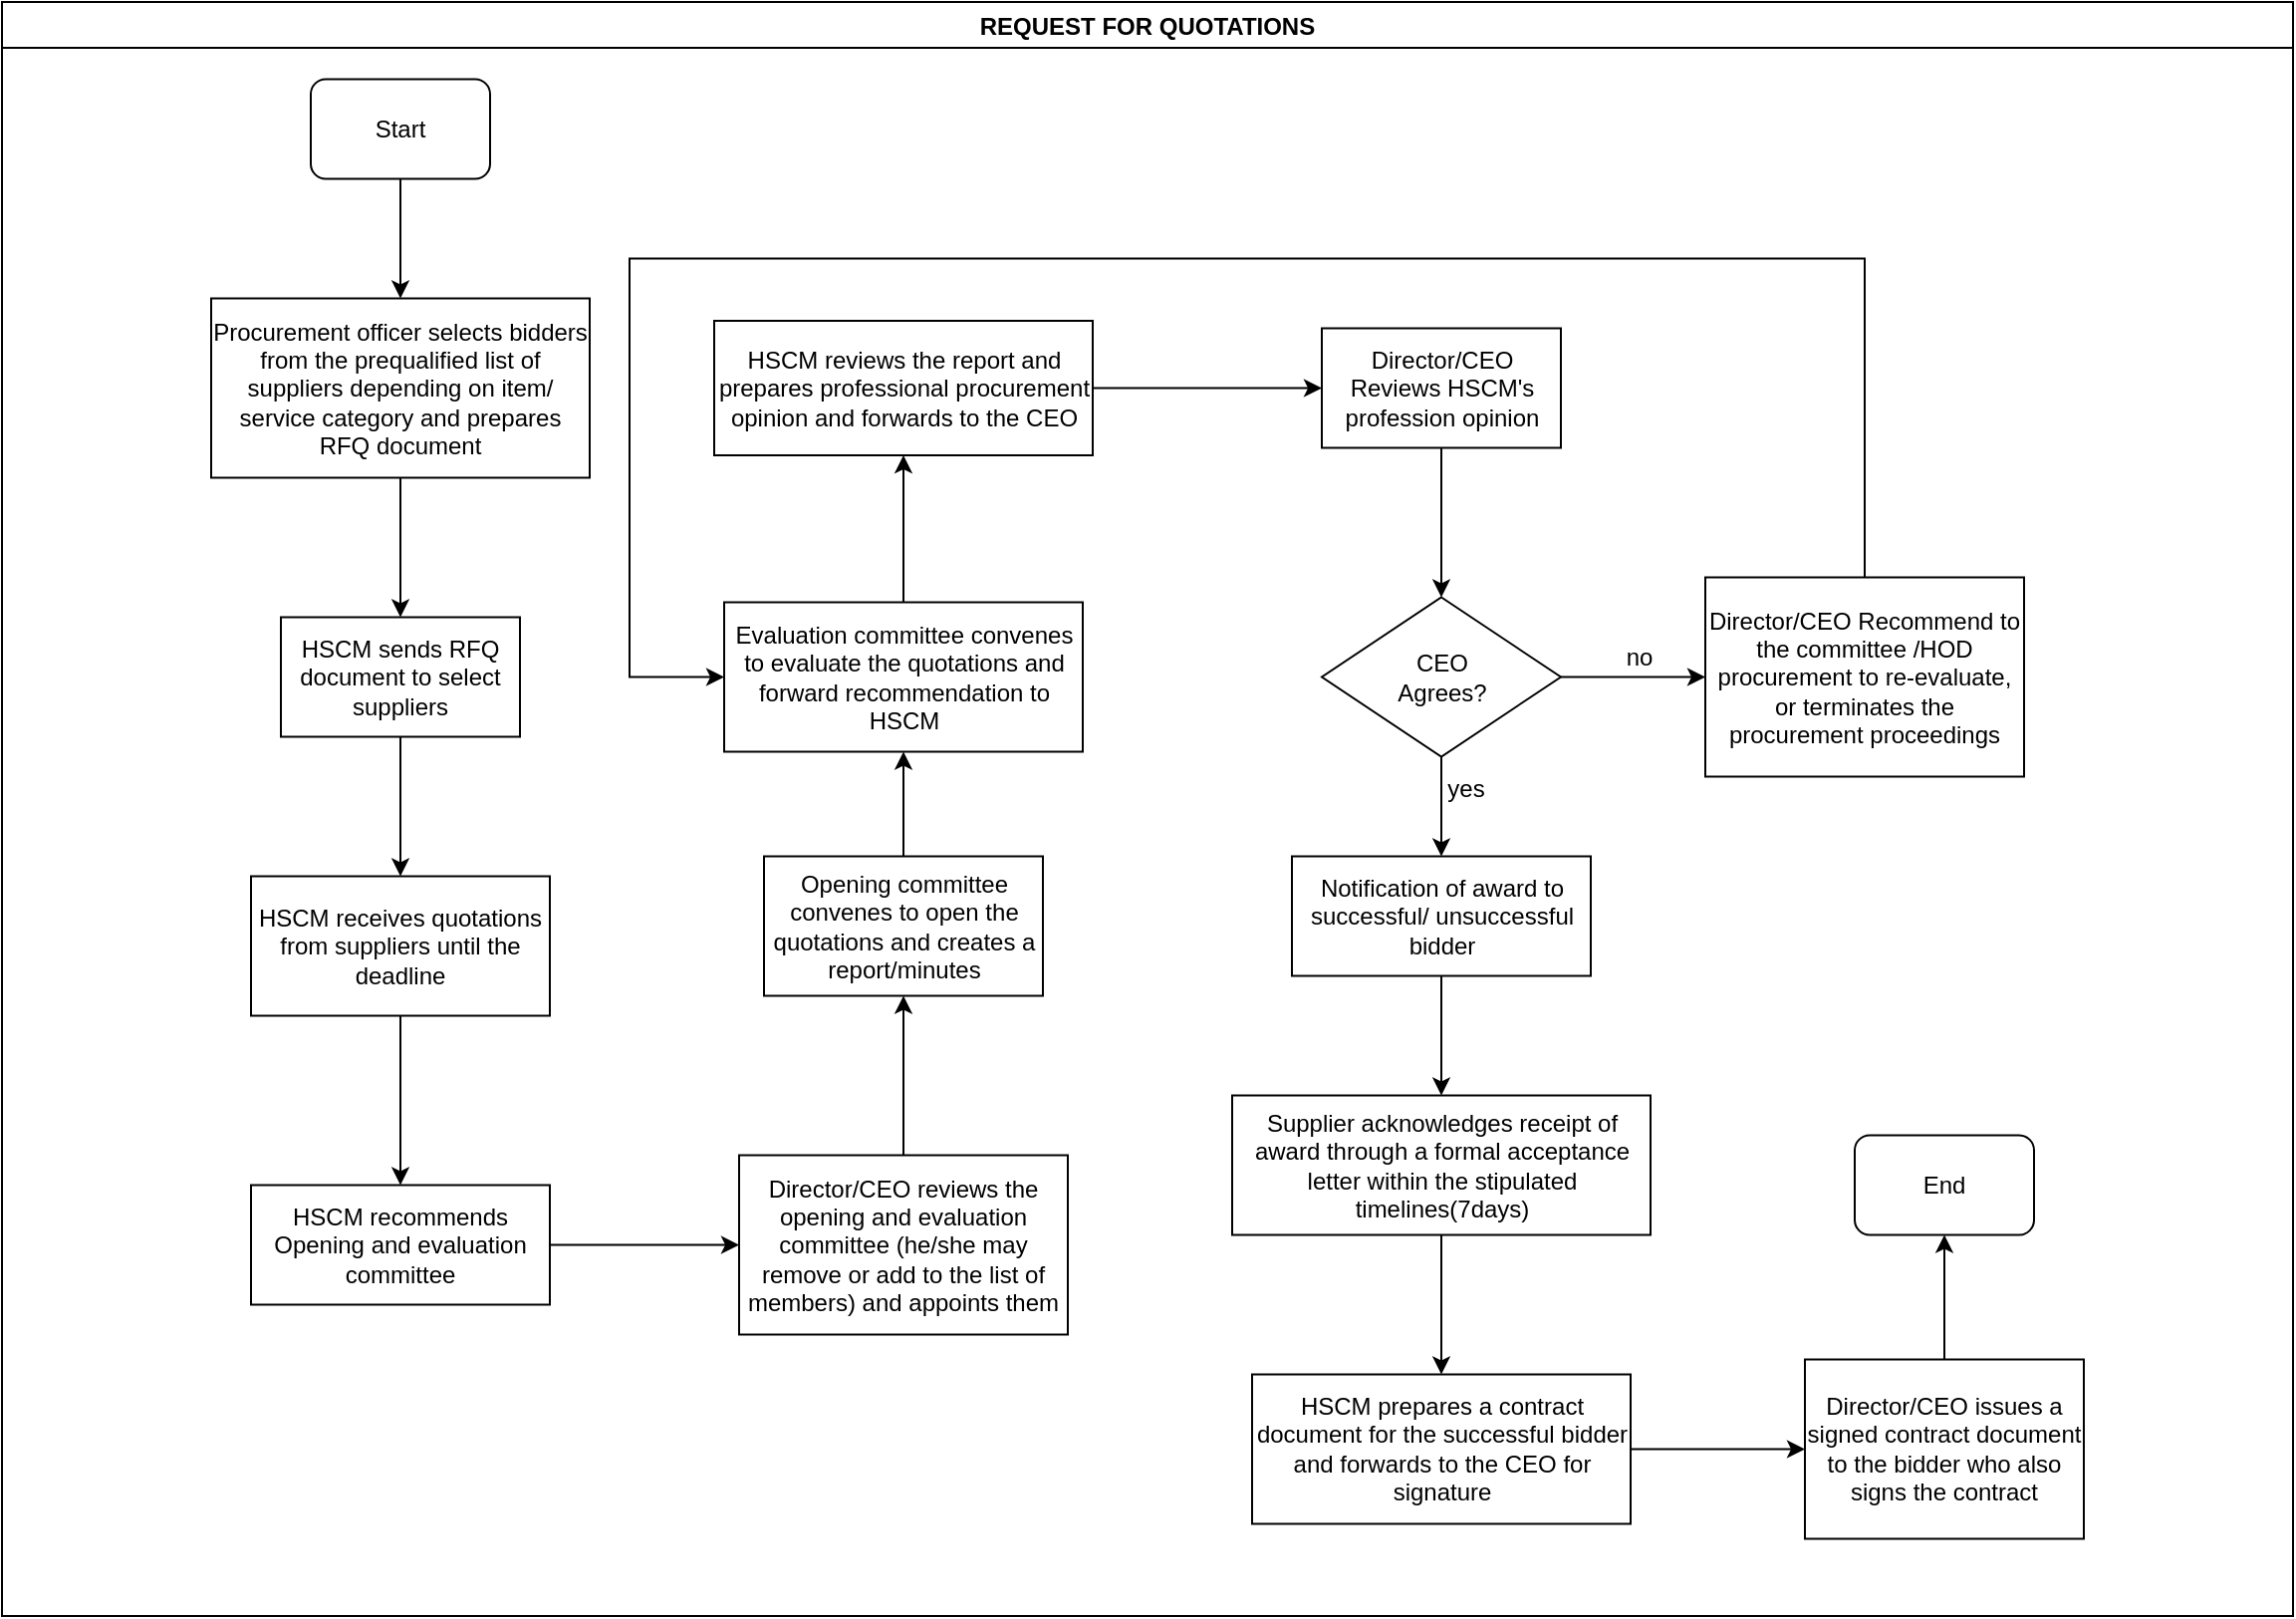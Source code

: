 <mxfile version="14.0.0" type="github">
  <diagram id="h_NAqzSGxbTrKUN2CKvY" name="Page-1">
    <mxGraphModel dx="1038" dy="547" grid="1" gridSize="10" guides="1" tooltips="1" connect="1" arrows="1" fold="1" page="1" pageScale="1" pageWidth="1169" pageHeight="827" math="0" shadow="0">
      <root>
        <mxCell id="0" />
        <mxCell id="1" parent="0" />
        <mxCell id="bB7W9YV56yQmfDV1i0yR-1" value="REQUEST FOR QUOTATIONS" style="swimlane;" parent="1" vertex="1">
          <mxGeometry x="10" y="10" width="1150" height="810" as="geometry" />
        </mxCell>
        <mxCell id="bB7W9YV56yQmfDV1i0yR-2" value="Start" style="rounded=1;whiteSpace=wrap;html=1;" parent="bB7W9YV56yQmfDV1i0yR-1" vertex="1">
          <mxGeometry x="155" y="38.75" width="90" height="50" as="geometry" />
        </mxCell>
        <mxCell id="bB7W9YV56yQmfDV1i0yR-5" value="Procurement officer selects bidders from the prequalified list of suppliers depending on item/ service category and prepares RFQ document" style="rounded=0;whiteSpace=wrap;html=1;" parent="bB7W9YV56yQmfDV1i0yR-1" vertex="1">
          <mxGeometry x="105" y="148.75" width="190" height="90" as="geometry" />
        </mxCell>
        <mxCell id="bB7W9YV56yQmfDV1i0yR-4" value="" style="edgeStyle=orthogonalEdgeStyle;rounded=0;orthogonalLoop=1;jettySize=auto;html=1;entryX=0.5;entryY=0;entryDx=0;entryDy=0;" parent="bB7W9YV56yQmfDV1i0yR-1" source="bB7W9YV56yQmfDV1i0yR-2" target="bB7W9YV56yQmfDV1i0yR-5" edge="1">
          <mxGeometry relative="1" as="geometry">
            <mxPoint x="200" y="163.75" as="targetPoint" />
          </mxGeometry>
        </mxCell>
        <mxCell id="bB7W9YV56yQmfDV1i0yR-6" value="HSCM sends RFQ document to select suppliers" style="whiteSpace=wrap;html=1;rounded=0;" parent="bB7W9YV56yQmfDV1i0yR-1" vertex="1">
          <mxGeometry x="140" y="308.75" width="120" height="60" as="geometry" />
        </mxCell>
        <mxCell id="bB7W9YV56yQmfDV1i0yR-7" value="" style="edgeStyle=orthogonalEdgeStyle;rounded=0;orthogonalLoop=1;jettySize=auto;html=1;" parent="bB7W9YV56yQmfDV1i0yR-1" source="bB7W9YV56yQmfDV1i0yR-5" target="bB7W9YV56yQmfDV1i0yR-6" edge="1">
          <mxGeometry relative="1" as="geometry" />
        </mxCell>
        <mxCell id="bB7W9YV56yQmfDV1i0yR-14" value="Opening committee convenes to open the quotations and creates a report/minutes" style="whiteSpace=wrap;html=1;rounded=0;" parent="bB7W9YV56yQmfDV1i0yR-1" vertex="1">
          <mxGeometry x="382.5" y="428.75" width="140" height="70" as="geometry" />
        </mxCell>
        <mxCell id="bB7W9YV56yQmfDV1i0yR-16" value="Evaluation committee convenes to evaluate the quotations and forward recommendation to HSCM " style="whiteSpace=wrap;html=1;rounded=0;" parent="bB7W9YV56yQmfDV1i0yR-1" vertex="1">
          <mxGeometry x="362.5" y="301.25" width="180" height="75" as="geometry" />
        </mxCell>
        <mxCell id="bB7W9YV56yQmfDV1i0yR-17" value="" style="edgeStyle=orthogonalEdgeStyle;rounded=0;orthogonalLoop=1;jettySize=auto;html=1;" parent="bB7W9YV56yQmfDV1i0yR-1" source="bB7W9YV56yQmfDV1i0yR-14" target="bB7W9YV56yQmfDV1i0yR-16" edge="1">
          <mxGeometry relative="1" as="geometry" />
        </mxCell>
        <mxCell id="bB7W9YV56yQmfDV1i0yR-18" value="HSCM reviews the report and prepares professional procurement opinion and forwards to the CEO" style="whiteSpace=wrap;html=1;rounded=0;" parent="bB7W9YV56yQmfDV1i0yR-1" vertex="1">
          <mxGeometry x="357.5" y="160" width="190" height="67.5" as="geometry" />
        </mxCell>
        <mxCell id="bB7W9YV56yQmfDV1i0yR-19" value="" style="edgeStyle=orthogonalEdgeStyle;rounded=0;orthogonalLoop=1;jettySize=auto;html=1;" parent="bB7W9YV56yQmfDV1i0yR-1" source="bB7W9YV56yQmfDV1i0yR-16" target="bB7W9YV56yQmfDV1i0yR-18" edge="1">
          <mxGeometry relative="1" as="geometry" />
        </mxCell>
        <mxCell id="bB7W9YV56yQmfDV1i0yR-22" value="&lt;div&gt;CEO &lt;br&gt;&lt;/div&gt;&lt;div&gt;Agrees?&lt;/div&gt;" style="rhombus;whiteSpace=wrap;html=1;rounded=0;" parent="bB7W9YV56yQmfDV1i0yR-1" vertex="1">
          <mxGeometry x="662.5" y="298.75" width="120" height="80" as="geometry" />
        </mxCell>
        <mxCell id="bB7W9YV56yQmfDV1i0yR-24" value="Notification of award to successful/ unsuccessful bidder" style="whiteSpace=wrap;html=1;rounded=0;" parent="bB7W9YV56yQmfDV1i0yR-1" vertex="1">
          <mxGeometry x="647.5" y="428.75" width="150" height="60" as="geometry" />
        </mxCell>
        <mxCell id="bB7W9YV56yQmfDV1i0yR-25" value="" style="edgeStyle=orthogonalEdgeStyle;rounded=0;orthogonalLoop=1;jettySize=auto;html=1;" parent="bB7W9YV56yQmfDV1i0yR-1" source="bB7W9YV56yQmfDV1i0yR-22" target="bB7W9YV56yQmfDV1i0yR-24" edge="1">
          <mxGeometry relative="1" as="geometry" />
        </mxCell>
        <mxCell id="bB7W9YV56yQmfDV1i0yR-26" value="yes" style="text;html=1;strokeColor=none;fillColor=none;align=center;verticalAlign=middle;whiteSpace=wrap;rounded=0;" parent="bB7W9YV56yQmfDV1i0yR-1" vertex="1">
          <mxGeometry x="715" y="384.75" width="40" height="20" as="geometry" />
        </mxCell>
        <mxCell id="bB7W9YV56yQmfDV1i0yR-32" value="Supplier acknowledges receipt of award through a formal acceptance letter within the stipulated timelines(7days)" style="whiteSpace=wrap;html=1;rounded=0;" parent="bB7W9YV56yQmfDV1i0yR-1" vertex="1">
          <mxGeometry x="617.5" y="548.75" width="210" height="70" as="geometry" />
        </mxCell>
        <mxCell id="bB7W9YV56yQmfDV1i0yR-33" value="" style="edgeStyle=orthogonalEdgeStyle;rounded=0;orthogonalLoop=1;jettySize=auto;html=1;" parent="bB7W9YV56yQmfDV1i0yR-1" source="bB7W9YV56yQmfDV1i0yR-24" target="bB7W9YV56yQmfDV1i0yR-32" edge="1">
          <mxGeometry relative="1" as="geometry" />
        </mxCell>
        <mxCell id="bB7W9YV56yQmfDV1i0yR-34" value="HSCM prepares a contract document for the successful bidder and forwards to the CEO for signature" style="whiteSpace=wrap;html=1;rounded=0;" parent="bB7W9YV56yQmfDV1i0yR-1" vertex="1">
          <mxGeometry x="627.5" y="688.75" width="190" height="75" as="geometry" />
        </mxCell>
        <mxCell id="bB7W9YV56yQmfDV1i0yR-35" value="" style="edgeStyle=orthogonalEdgeStyle;rounded=0;orthogonalLoop=1;jettySize=auto;html=1;" parent="bB7W9YV56yQmfDV1i0yR-1" source="bB7W9YV56yQmfDV1i0yR-32" target="bB7W9YV56yQmfDV1i0yR-34" edge="1">
          <mxGeometry relative="1" as="geometry" />
        </mxCell>
        <mxCell id="bB7W9YV56yQmfDV1i0yR-36" value="Director/CEO issues a signed contract document to the bidder who also signs the contract" style="whiteSpace=wrap;html=1;rounded=0;" parent="bB7W9YV56yQmfDV1i0yR-1" vertex="1">
          <mxGeometry x="905" y="681.25" width="140" height="90" as="geometry" />
        </mxCell>
        <mxCell id="bB7W9YV56yQmfDV1i0yR-37" value="" style="edgeStyle=orthogonalEdgeStyle;rounded=0;orthogonalLoop=1;jettySize=auto;html=1;" parent="bB7W9YV56yQmfDV1i0yR-1" source="bB7W9YV56yQmfDV1i0yR-34" target="bB7W9YV56yQmfDV1i0yR-36" edge="1">
          <mxGeometry relative="1" as="geometry" />
        </mxCell>
        <mxCell id="bB7W9YV56yQmfDV1i0yR-40" value="End" style="rounded=1;whiteSpace=wrap;html=1;" parent="bB7W9YV56yQmfDV1i0yR-1" vertex="1">
          <mxGeometry x="930" y="568.75" width="90" height="50" as="geometry" />
        </mxCell>
        <mxCell id="bB7W9YV56yQmfDV1i0yR-39" value="" style="edgeStyle=orthogonalEdgeStyle;rounded=0;orthogonalLoop=1;jettySize=auto;html=1;entryX=0.5;entryY=1;entryDx=0;entryDy=0;" parent="bB7W9YV56yQmfDV1i0yR-1" source="bB7W9YV56yQmfDV1i0yR-36" target="bB7W9YV56yQmfDV1i0yR-40" edge="1">
          <mxGeometry relative="1" as="geometry">
            <mxPoint x="975" y="596.25" as="targetPoint" />
          </mxGeometry>
        </mxCell>
        <mxCell id="bB7W9YV56yQmfDV1i0yR-11" value="" style="edgeStyle=orthogonalEdgeStyle;rounded=0;orthogonalLoop=1;jettySize=auto;html=1;" parent="1" source="bB7W9YV56yQmfDV1i0yR-8" target="bB7W9YV56yQmfDV1i0yR-10" edge="1">
          <mxGeometry relative="1" as="geometry" />
        </mxCell>
        <mxCell id="bB7W9YV56yQmfDV1i0yR-8" value="HSCM receives quotations from suppliers until the deadline" style="whiteSpace=wrap;html=1;rounded=0;" parent="1" vertex="1">
          <mxGeometry x="135" y="448.75" width="150" height="70" as="geometry" />
        </mxCell>
        <mxCell id="bB7W9YV56yQmfDV1i0yR-9" value="" style="edgeStyle=orthogonalEdgeStyle;rounded=0;orthogonalLoop=1;jettySize=auto;html=1;" parent="1" source="bB7W9YV56yQmfDV1i0yR-6" target="bB7W9YV56yQmfDV1i0yR-8" edge="1">
          <mxGeometry relative="1" as="geometry" />
        </mxCell>
        <mxCell id="bB7W9YV56yQmfDV1i0yR-13" value="" style="edgeStyle=orthogonalEdgeStyle;rounded=0;orthogonalLoop=1;jettySize=auto;html=1;" parent="1" source="bB7W9YV56yQmfDV1i0yR-10" target="bB7W9YV56yQmfDV1i0yR-12" edge="1">
          <mxGeometry relative="1" as="geometry" />
        </mxCell>
        <mxCell id="bB7W9YV56yQmfDV1i0yR-10" value="HSCM recommends Opening and evaluation committee" style="whiteSpace=wrap;html=1;rounded=0;" parent="1" vertex="1">
          <mxGeometry x="135" y="603.75" width="150" height="60" as="geometry" />
        </mxCell>
        <mxCell id="bB7W9YV56yQmfDV1i0yR-15" value="" style="edgeStyle=orthogonalEdgeStyle;rounded=0;orthogonalLoop=1;jettySize=auto;html=1;" parent="1" source="bB7W9YV56yQmfDV1i0yR-12" target="bB7W9YV56yQmfDV1i0yR-14" edge="1">
          <mxGeometry relative="1" as="geometry" />
        </mxCell>
        <mxCell id="bB7W9YV56yQmfDV1i0yR-12" value="Director/CEO reviews the opening and evaluation committee (he/she may remove or add to the list of members) and appoints them" style="whiteSpace=wrap;html=1;rounded=0;" parent="1" vertex="1">
          <mxGeometry x="380" y="588.75" width="165" height="90" as="geometry" />
        </mxCell>
        <mxCell id="bB7W9YV56yQmfDV1i0yR-23" value="" style="edgeStyle=orthogonalEdgeStyle;rounded=0;orthogonalLoop=1;jettySize=auto;html=1;" parent="1" source="bB7W9YV56yQmfDV1i0yR-20" target="bB7W9YV56yQmfDV1i0yR-22" edge="1">
          <mxGeometry relative="1" as="geometry" />
        </mxCell>
        <mxCell id="bB7W9YV56yQmfDV1i0yR-20" value="Director/CEO Reviews HSCM&#39;s profession opinion" style="whiteSpace=wrap;html=1;rounded=0;" parent="1" vertex="1">
          <mxGeometry x="672.5" y="173.75" width="120" height="60" as="geometry" />
        </mxCell>
        <mxCell id="bB7W9YV56yQmfDV1i0yR-21" value="" style="edgeStyle=orthogonalEdgeStyle;rounded=0;orthogonalLoop=1;jettySize=auto;html=1;" parent="1" source="bB7W9YV56yQmfDV1i0yR-18" target="bB7W9YV56yQmfDV1i0yR-20" edge="1">
          <mxGeometry relative="1" as="geometry" />
        </mxCell>
        <mxCell id="bB7W9YV56yQmfDV1i0yR-30" value="" style="edgeStyle=orthogonalEdgeStyle;rounded=0;orthogonalLoop=1;jettySize=auto;html=1;entryX=0;entryY=0.5;entryDx=0;entryDy=0;exitX=0.5;exitY=0;exitDx=0;exitDy=0;" parent="1" source="bB7W9YV56yQmfDV1i0yR-27" target="bB7W9YV56yQmfDV1i0yR-16" edge="1">
          <mxGeometry relative="1" as="geometry">
            <mxPoint x="945" y="198.75" as="targetPoint" />
            <Array as="points">
              <mxPoint x="945" y="138.75" />
              <mxPoint x="325" y="138.75" />
              <mxPoint x="325" y="348.75" />
            </Array>
          </mxGeometry>
        </mxCell>
        <mxCell id="bB7W9YV56yQmfDV1i0yR-27" value="Director/CEO Recommend to the committee /HOD procurement to re-evaluate, or terminates the procurement proceedings" style="whiteSpace=wrap;html=1;rounded=0;" parent="1" vertex="1">
          <mxGeometry x="865" y="298.75" width="160" height="100" as="geometry" />
        </mxCell>
        <mxCell id="bB7W9YV56yQmfDV1i0yR-28" value="" style="edgeStyle=orthogonalEdgeStyle;rounded=0;orthogonalLoop=1;jettySize=auto;html=1;" parent="1" source="bB7W9YV56yQmfDV1i0yR-22" target="bB7W9YV56yQmfDV1i0yR-27" edge="1">
          <mxGeometry relative="1" as="geometry" />
        </mxCell>
        <mxCell id="bB7W9YV56yQmfDV1i0yR-31" value="no" style="text;html=1;strokeColor=none;fillColor=none;align=center;verticalAlign=middle;whiteSpace=wrap;rounded=0;" parent="1" vertex="1">
          <mxGeometry x="812" y="328.75" width="40" height="20" as="geometry" />
        </mxCell>
      </root>
    </mxGraphModel>
  </diagram>
</mxfile>
